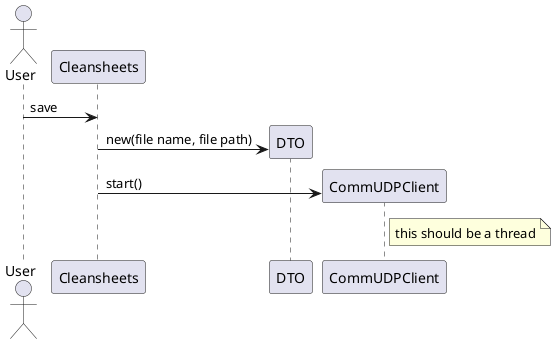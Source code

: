 @startuml
actor User
User -> Cleansheets : save
create DTO
Cleansheets -> DTO : new(file name, file path)
create CommUDPClient
Cleansheets -> CommUDPClient : start()
note right of CommUDPClient
this should be a thread
end note
@enduml